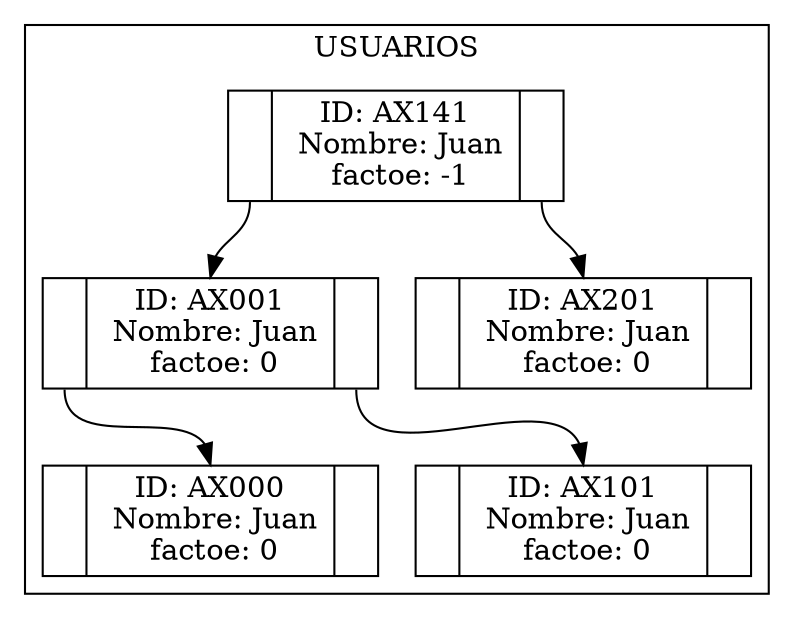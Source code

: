 digraph G{

	subgraph clusterLOG {

label = "USUARIOS";

nodesep=.05;
node [shape=record,width=.1,height=.1];
AX000[label="<f0>|<f1>ID: AX000\n Nombre: Juan\n factoe: 0|<f2>"];
"AX001":f0->"AX000":f1;AX001[label="<f0>|<f1>ID: AX001\n Nombre: Juan\n factoe: 0|<f2>"];
AX101[label="<f0>|<f1>ID: AX101\n Nombre: Juan\n factoe: 0|<f2>"];
"AX001":f2->"AX101":f1;"AX141":f0->"AX001":f1;AX141[label="<f0>|<f1>ID: AX141\n Nombre: Juan\n factoe: -1|<f2>"];
AX201[label="<f0>|<f1>ID: AX201\n Nombre: Juan\n factoe: 0|<f2>"];
"AX141":f2->"AX201":f1;
	}

}
